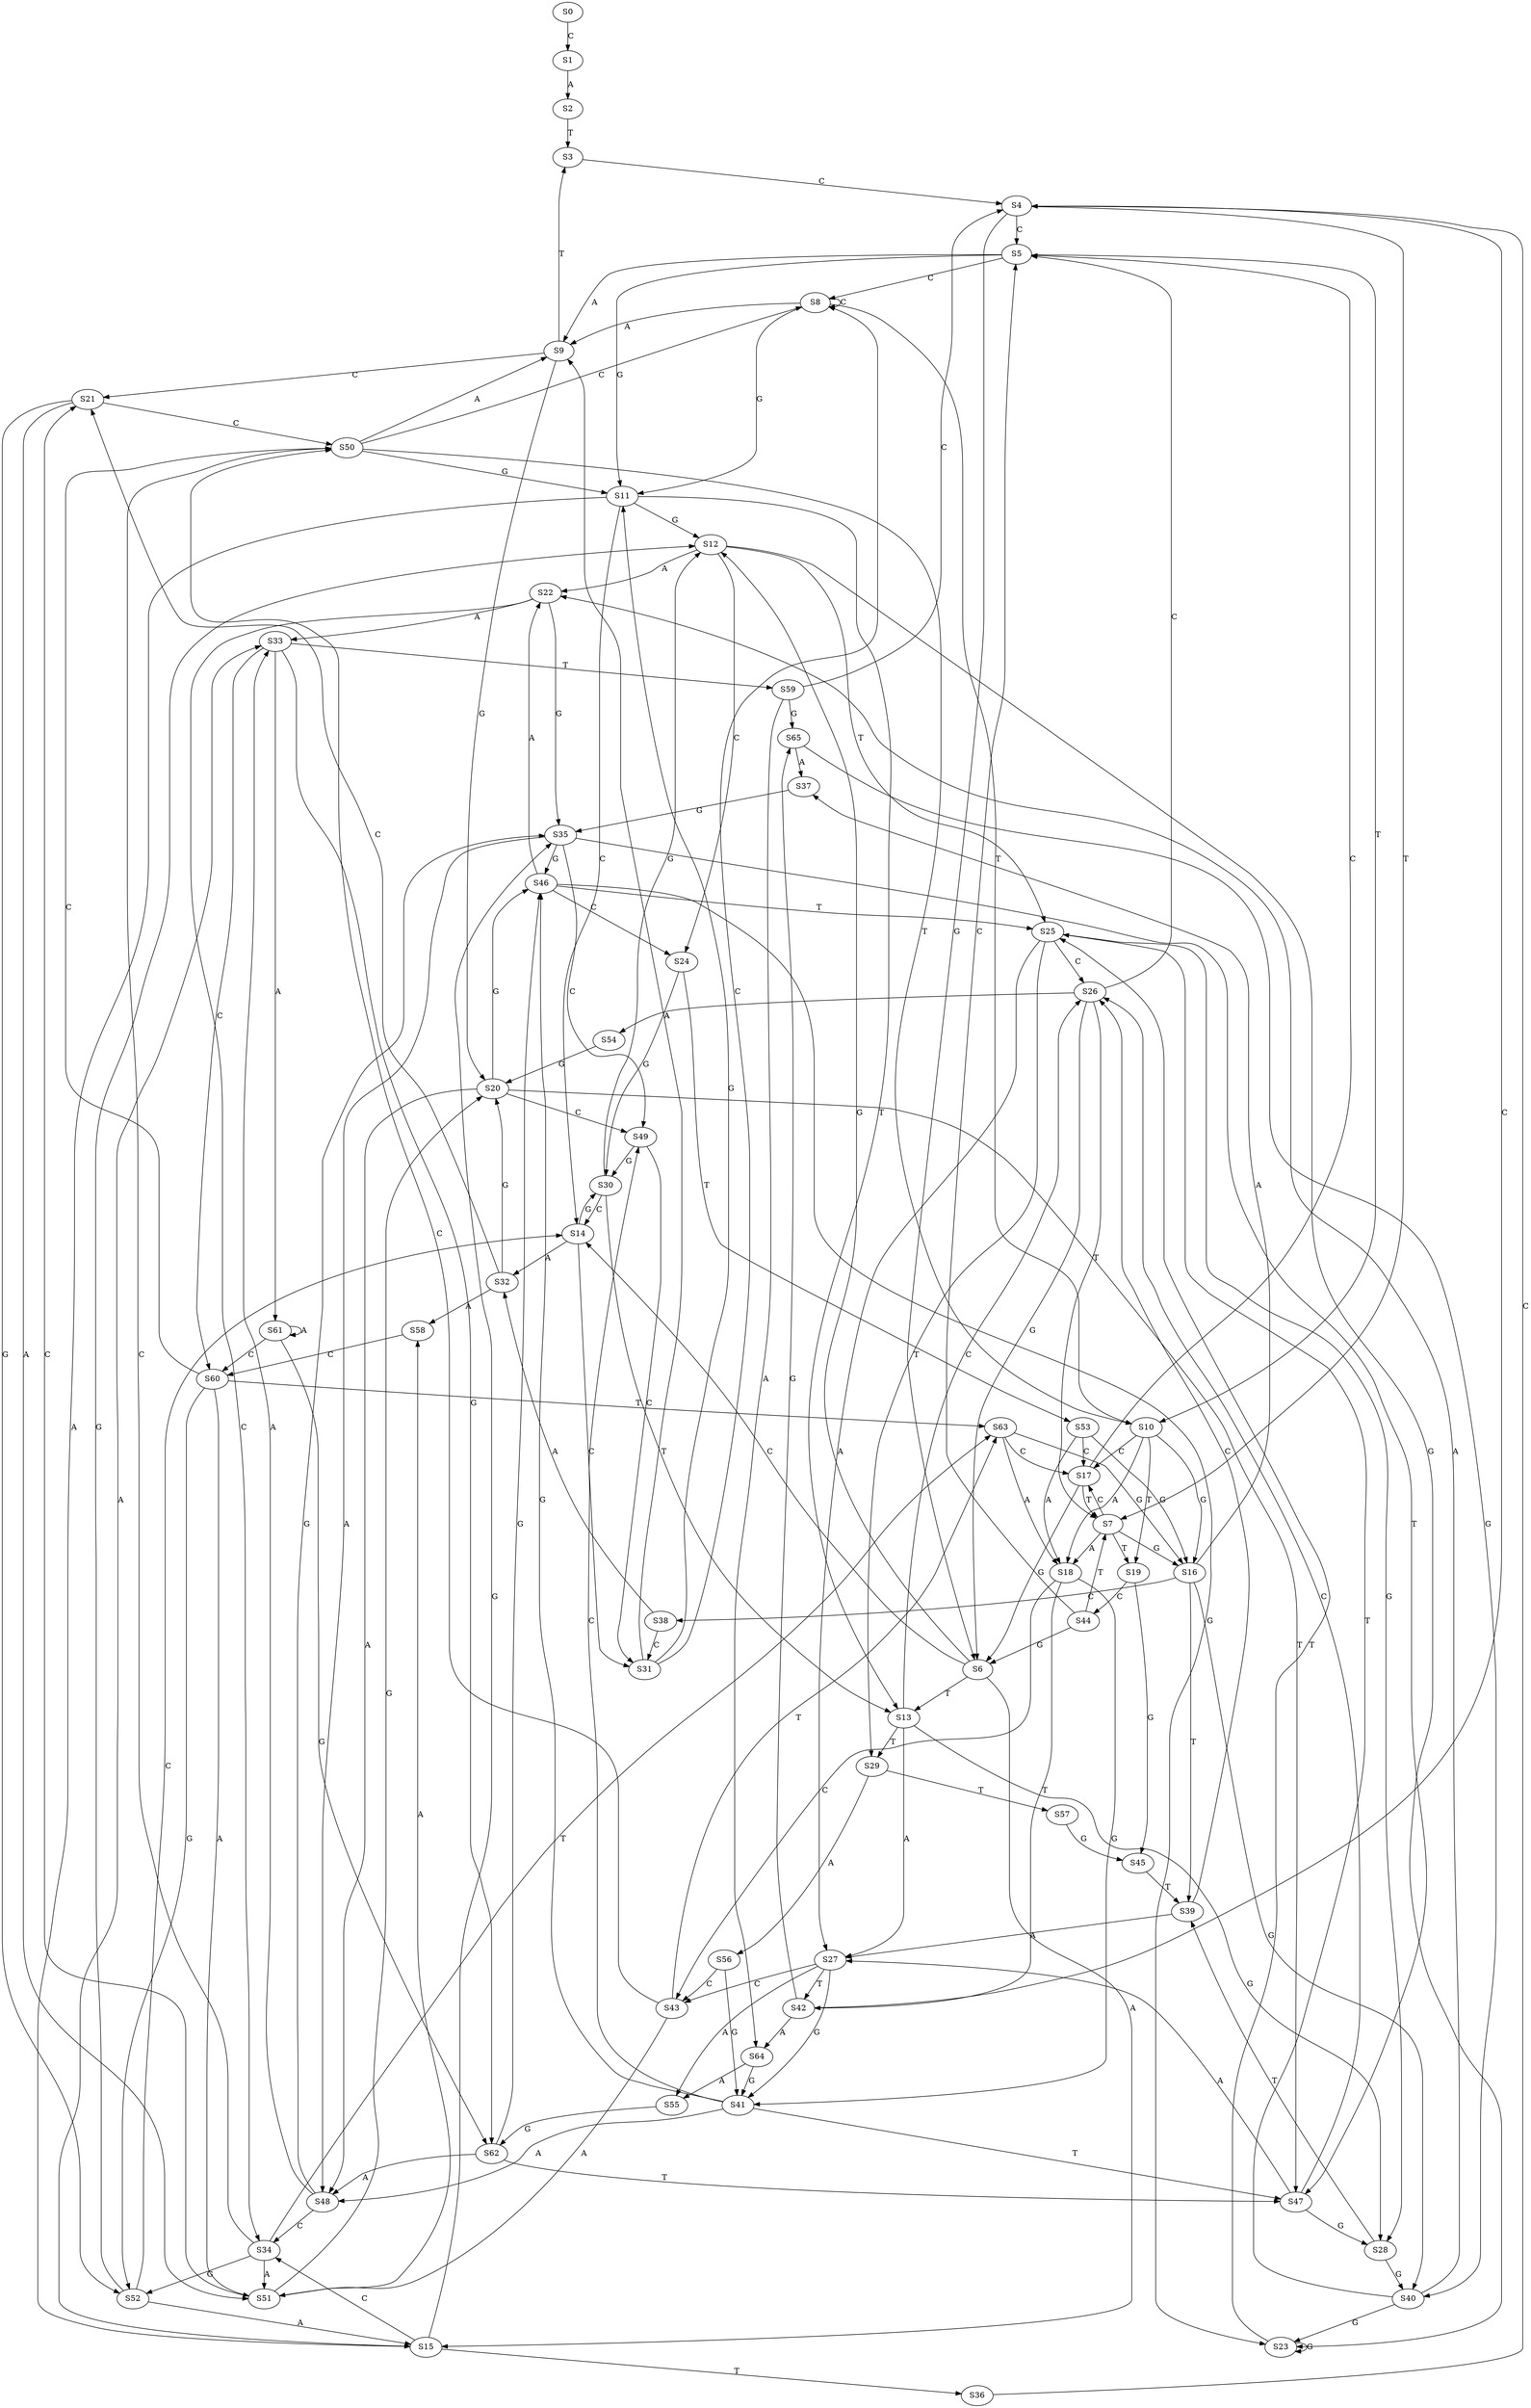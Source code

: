 strict digraph  {
	S0 -> S1 [ label = C ];
	S1 -> S2 [ label = A ];
	S2 -> S3 [ label = T ];
	S3 -> S4 [ label = C ];
	S4 -> S5 [ label = C ];
	S4 -> S6 [ label = G ];
	S4 -> S7 [ label = T ];
	S5 -> S8 [ label = C ];
	S5 -> S9 [ label = A ];
	S5 -> S10 [ label = T ];
	S5 -> S11 [ label = G ];
	S6 -> S12 [ label = G ];
	S6 -> S13 [ label = T ];
	S6 -> S14 [ label = C ];
	S6 -> S15 [ label = A ];
	S7 -> S16 [ label = G ];
	S7 -> S17 [ label = C ];
	S7 -> S18 [ label = A ];
	S7 -> S19 [ label = T ];
	S8 -> S11 [ label = G ];
	S8 -> S8 [ label = C ];
	S8 -> S9 [ label = A ];
	S8 -> S10 [ label = T ];
	S9 -> S20 [ label = G ];
	S9 -> S3 [ label = T ];
	S9 -> S21 [ label = C ];
	S10 -> S18 [ label = A ];
	S10 -> S16 [ label = G ];
	S10 -> S17 [ label = C ];
	S10 -> S19 [ label = T ];
	S11 -> S15 [ label = A ];
	S11 -> S12 [ label = G ];
	S11 -> S13 [ label = T ];
	S11 -> S14 [ label = C ];
	S12 -> S22 [ label = A ];
	S12 -> S23 [ label = G ];
	S12 -> S24 [ label = C ];
	S12 -> S25 [ label = T ];
	S13 -> S26 [ label = C ];
	S13 -> S27 [ label = A ];
	S13 -> S28 [ label = G ];
	S13 -> S29 [ label = T ];
	S14 -> S30 [ label = G ];
	S14 -> S31 [ label = C ];
	S14 -> S32 [ label = A ];
	S15 -> S33 [ label = A ];
	S15 -> S34 [ label = C ];
	S15 -> S35 [ label = G ];
	S15 -> S36 [ label = T ];
	S16 -> S37 [ label = A ];
	S16 -> S38 [ label = C ];
	S16 -> S39 [ label = T ];
	S16 -> S40 [ label = G ];
	S17 -> S7 [ label = T ];
	S17 -> S6 [ label = G ];
	S17 -> S5 [ label = C ];
	S18 -> S41 [ label = G ];
	S18 -> S42 [ label = T ];
	S18 -> S43 [ label = C ];
	S19 -> S44 [ label = C ];
	S19 -> S45 [ label = G ];
	S20 -> S46 [ label = G ];
	S20 -> S47 [ label = T ];
	S20 -> S48 [ label = A ];
	S20 -> S49 [ label = C ];
	S21 -> S50 [ label = C ];
	S21 -> S51 [ label = A ];
	S21 -> S52 [ label = G ];
	S22 -> S33 [ label = A ];
	S22 -> S34 [ label = C ];
	S22 -> S35 [ label = G ];
	S23 -> S25 [ label = T ];
	S23 -> S23 [ label = G ];
	S24 -> S53 [ label = T ];
	S24 -> S30 [ label = G ];
	S25 -> S27 [ label = A ];
	S25 -> S28 [ label = G ];
	S25 -> S29 [ label = T ];
	S25 -> S26 [ label = C ];
	S26 -> S7 [ label = T ];
	S26 -> S6 [ label = G ];
	S26 -> S54 [ label = A ];
	S26 -> S5 [ label = C ];
	S27 -> S42 [ label = T ];
	S27 -> S41 [ label = G ];
	S27 -> S55 [ label = A ];
	S27 -> S43 [ label = C ];
	S28 -> S39 [ label = T ];
	S28 -> S40 [ label = G ];
	S29 -> S56 [ label = A ];
	S29 -> S57 [ label = T ];
	S30 -> S12 [ label = G ];
	S30 -> S14 [ label = C ];
	S30 -> S13 [ label = T ];
	S31 -> S11 [ label = G ];
	S31 -> S9 [ label = A ];
	S31 -> S8 [ label = C ];
	S32 -> S20 [ label = G ];
	S32 -> S58 [ label = A ];
	S32 -> S21 [ label = C ];
	S33 -> S59 [ label = T ];
	S33 -> S60 [ label = C ];
	S33 -> S61 [ label = A ];
	S33 -> S62 [ label = G ];
	S34 -> S63 [ label = T ];
	S34 -> S52 [ label = G ];
	S34 -> S50 [ label = C ];
	S34 -> S51 [ label = A ];
	S35 -> S47 [ label = T ];
	S35 -> S48 [ label = A ];
	S35 -> S46 [ label = G ];
	S35 -> S49 [ label = C ];
	S36 -> S4 [ label = C ];
	S37 -> S35 [ label = G ];
	S38 -> S31 [ label = C ];
	S38 -> S32 [ label = A ];
	S39 -> S26 [ label = C ];
	S39 -> S27 [ label = A ];
	S40 -> S25 [ label = T ];
	S40 -> S23 [ label = G ];
	S40 -> S22 [ label = A ];
	S41 -> S47 [ label = T ];
	S41 -> S48 [ label = A ];
	S41 -> S49 [ label = C ];
	S41 -> S46 [ label = G ];
	S42 -> S4 [ label = C ];
	S42 -> S64 [ label = A ];
	S42 -> S65 [ label = G ];
	S43 -> S50 [ label = C ];
	S43 -> S63 [ label = T ];
	S43 -> S51 [ label = A ];
	S44 -> S7 [ label = T ];
	S44 -> S5 [ label = C ];
	S44 -> S6 [ label = G ];
	S45 -> S39 [ label = T ];
	S46 -> S22 [ label = A ];
	S46 -> S25 [ label = T ];
	S46 -> S24 [ label = C ];
	S46 -> S23 [ label = G ];
	S47 -> S27 [ label = A ];
	S47 -> S26 [ label = C ];
	S47 -> S28 [ label = G ];
	S48 -> S33 [ label = A ];
	S48 -> S34 [ label = C ];
	S48 -> S35 [ label = G ];
	S49 -> S31 [ label = C ];
	S49 -> S30 [ label = G ];
	S50 -> S8 [ label = C ];
	S50 -> S9 [ label = A ];
	S50 -> S10 [ label = T ];
	S50 -> S11 [ label = G ];
	S51 -> S20 [ label = G ];
	S51 -> S21 [ label = C ];
	S51 -> S58 [ label = A ];
	S52 -> S12 [ label = G ];
	S52 -> S15 [ label = A ];
	S52 -> S14 [ label = C ];
	S53 -> S18 [ label = A ];
	S53 -> S17 [ label = C ];
	S53 -> S16 [ label = G ];
	S54 -> S20 [ label = G ];
	S55 -> S62 [ label = G ];
	S56 -> S43 [ label = C ];
	S56 -> S41 [ label = G ];
	S57 -> S45 [ label = G ];
	S58 -> S60 [ label = C ];
	S59 -> S64 [ label = A ];
	S59 -> S4 [ label = C ];
	S59 -> S65 [ label = G ];
	S60 -> S51 [ label = A ];
	S60 -> S50 [ label = C ];
	S60 -> S52 [ label = G ];
	S60 -> S63 [ label = T ];
	S61 -> S62 [ label = G ];
	S61 -> S60 [ label = C ];
	S61 -> S61 [ label = A ];
	S62 -> S47 [ label = T ];
	S62 -> S48 [ label = A ];
	S62 -> S46 [ label = G ];
	S63 -> S18 [ label = A ];
	S63 -> S17 [ label = C ];
	S63 -> S16 [ label = G ];
	S64 -> S41 [ label = G ];
	S64 -> S55 [ label = A ];
	S65 -> S40 [ label = G ];
	S65 -> S37 [ label = A ];
}
